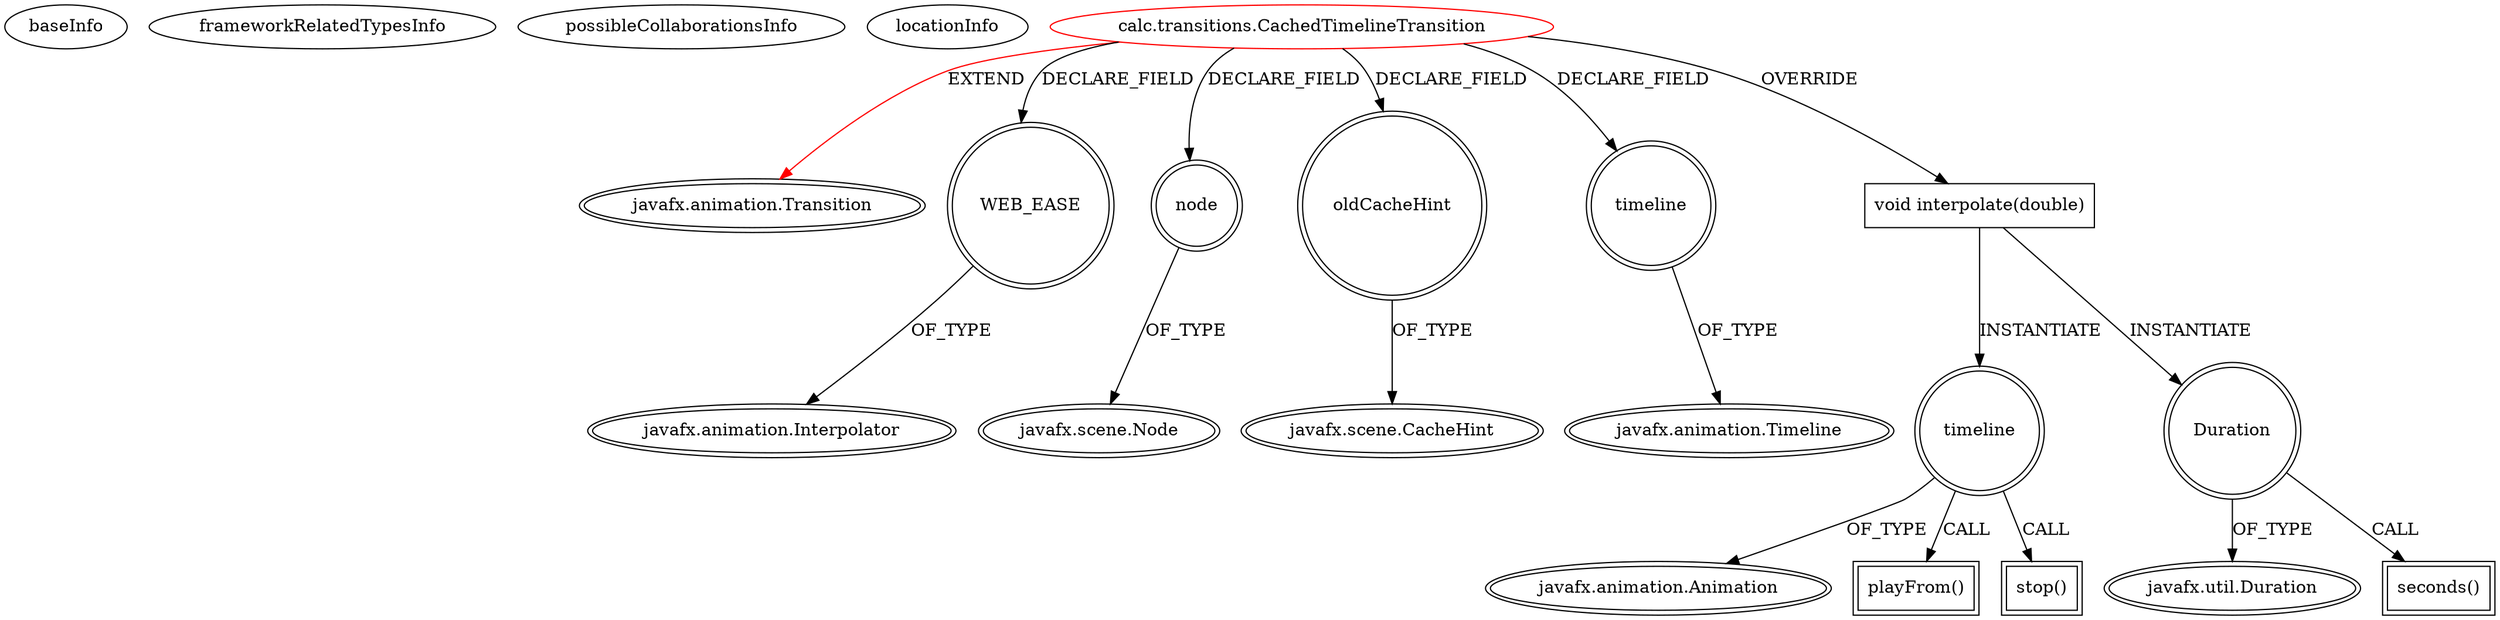 digraph {
baseInfo[graphId=4773,category="extension_graph",isAnonymous=false,possibleRelation=false]
frameworkRelatedTypesInfo[0="javafx.animation.Transition"]
possibleCollaborationsInfo[]
locationInfo[projectName="witmicko-CalculatorFx",filePath="/witmicko-CalculatorFx/CalculatorFx-master/src/calc/transitions/CachedTimelineTransition.java",contextSignature="CachedTimelineTransition",graphId="4773"]
0[label="calc.transitions.CachedTimelineTransition",vertexType="ROOT_CLIENT_CLASS_DECLARATION",isFrameworkType=false,color=red]
1[label="javafx.animation.Transition",vertexType="FRAMEWORK_CLASS_TYPE",isFrameworkType=true,peripheries=2]
2[label="WEB_EASE",vertexType="FIELD_DECLARATION",isFrameworkType=true,peripheries=2,shape=circle]
3[label="javafx.animation.Interpolator",vertexType="FRAMEWORK_CLASS_TYPE",isFrameworkType=true,peripheries=2]
4[label="node",vertexType="FIELD_DECLARATION",isFrameworkType=true,peripheries=2,shape=circle]
5[label="javafx.scene.Node",vertexType="FRAMEWORK_CLASS_TYPE",isFrameworkType=true,peripheries=2]
6[label="oldCacheHint",vertexType="FIELD_DECLARATION",isFrameworkType=true,peripheries=2,shape=circle]
7[label="javafx.scene.CacheHint",vertexType="FRAMEWORK_CLASS_TYPE",isFrameworkType=true,peripheries=2]
8[label="timeline",vertexType="FIELD_DECLARATION",isFrameworkType=true,peripheries=2,shape=circle]
9[label="javafx.animation.Timeline",vertexType="FRAMEWORK_CLASS_TYPE",isFrameworkType=true,peripheries=2]
10[label="void interpolate(double)",vertexType="OVERRIDING_METHOD_DECLARATION",isFrameworkType=false,shape=box]
11[label="timeline",vertexType="VARIABLE_EXPRESION",isFrameworkType=true,peripheries=2,shape=circle]
13[label="javafx.animation.Animation",vertexType="FRAMEWORK_CLASS_TYPE",isFrameworkType=true,peripheries=2]
12[label="playFrom()",vertexType="INSIDE_CALL",isFrameworkType=true,peripheries=2,shape=box]
14[label="Duration",vertexType="VARIABLE_EXPRESION",isFrameworkType=true,peripheries=2,shape=circle]
16[label="javafx.util.Duration",vertexType="FRAMEWORK_CLASS_TYPE",isFrameworkType=true,peripheries=2]
15[label="seconds()",vertexType="INSIDE_CALL",isFrameworkType=true,peripheries=2,shape=box]
18[label="stop()",vertexType="INSIDE_CALL",isFrameworkType=true,peripheries=2,shape=box]
0->1[label="EXTEND",color=red]
0->2[label="DECLARE_FIELD"]
2->3[label="OF_TYPE"]
0->4[label="DECLARE_FIELD"]
4->5[label="OF_TYPE"]
0->6[label="DECLARE_FIELD"]
6->7[label="OF_TYPE"]
0->8[label="DECLARE_FIELD"]
8->9[label="OF_TYPE"]
0->10[label="OVERRIDE"]
10->11[label="INSTANTIATE"]
11->13[label="OF_TYPE"]
11->12[label="CALL"]
10->14[label="INSTANTIATE"]
14->16[label="OF_TYPE"]
14->15[label="CALL"]
11->18[label="CALL"]
}
